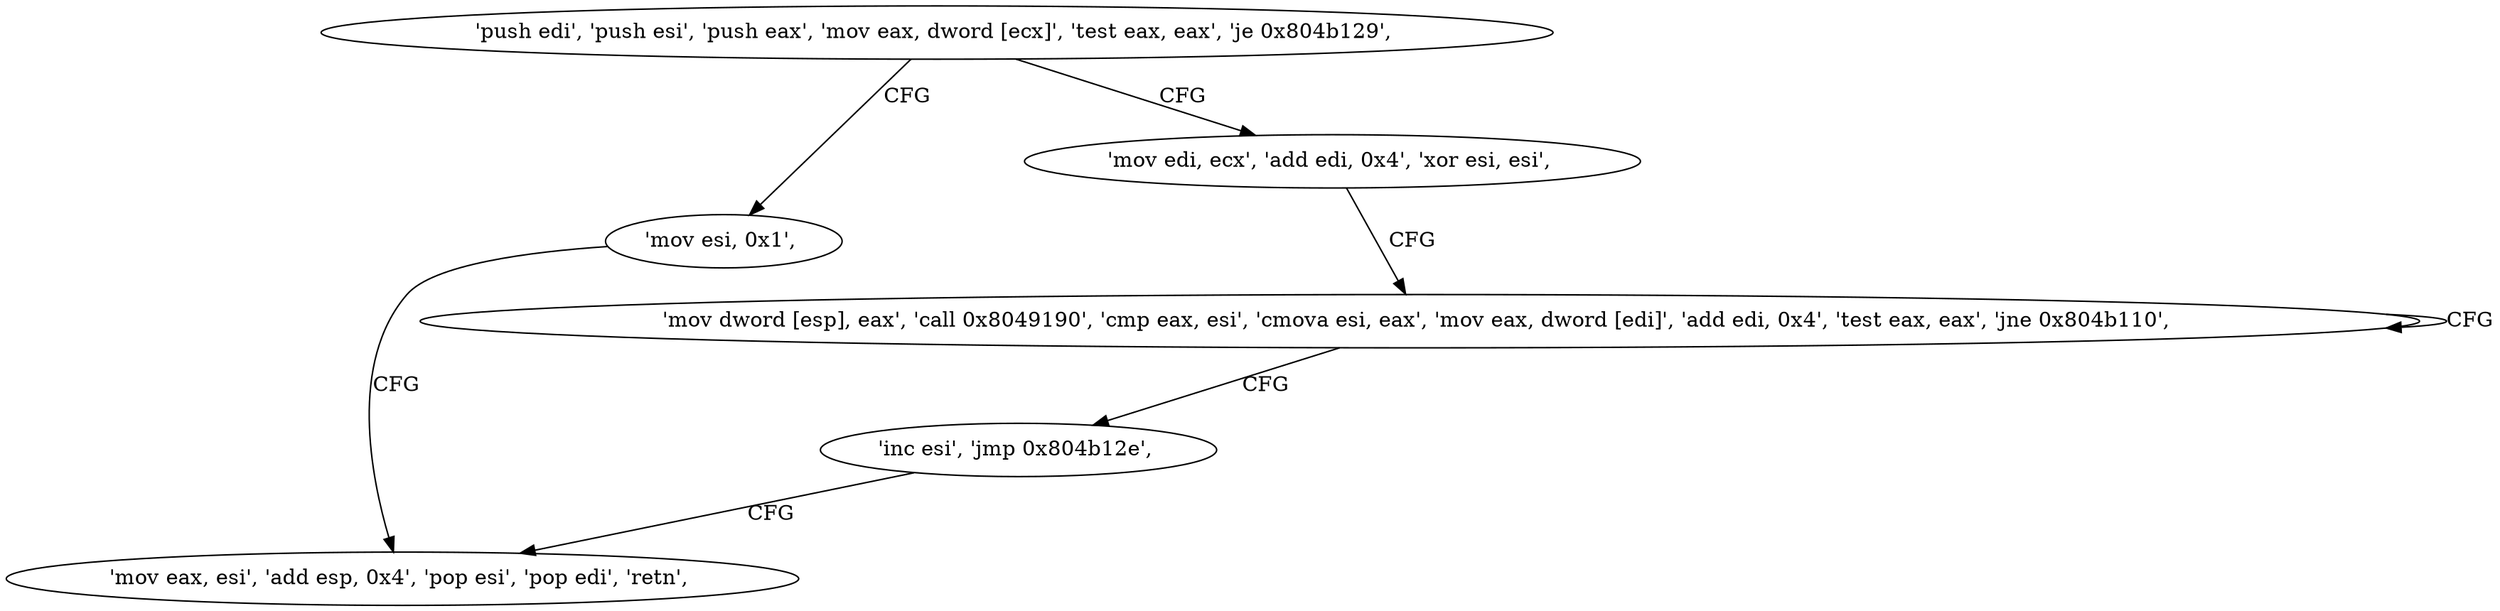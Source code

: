 digraph "func" {
"134525184" [label = "'push edi', 'push esi', 'push eax', 'mov eax, dword [ecx]', 'test eax, eax', 'je 0x804b129', " ]
"134525225" [label = "'mov esi, 0x1', " ]
"134525193" [label = "'mov edi, ecx', 'add edi, 0x4', 'xor esi, esi', " ]
"134525230" [label = "'mov eax, esi', 'add esp, 0x4', 'pop esi', 'pop edi', 'retn', " ]
"134525200" [label = "'mov dword [esp], eax', 'call 0x8049190', 'cmp eax, esi', 'cmova esi, eax', 'mov eax, dword [edi]', 'add edi, 0x4', 'test eax, eax', 'jne 0x804b110', " ]
"134525222" [label = "'inc esi', 'jmp 0x804b12e', " ]
"134525184" -> "134525225" [ label = "CFG" ]
"134525184" -> "134525193" [ label = "CFG" ]
"134525225" -> "134525230" [ label = "CFG" ]
"134525193" -> "134525200" [ label = "CFG" ]
"134525200" -> "134525200" [ label = "CFG" ]
"134525200" -> "134525222" [ label = "CFG" ]
"134525222" -> "134525230" [ label = "CFG" ]
}
